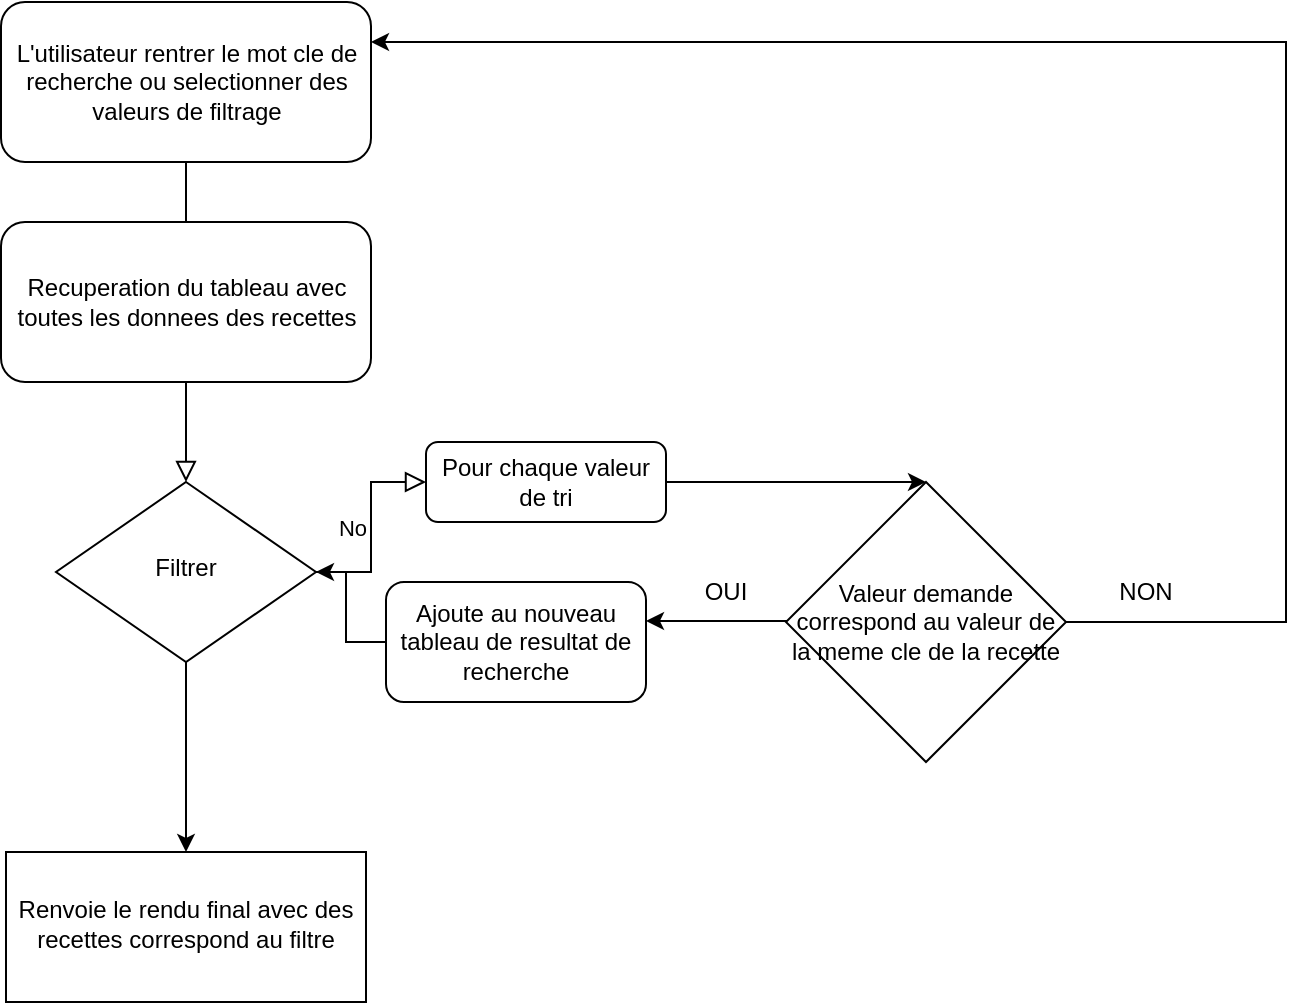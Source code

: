 <mxfile version="17.4.5" type="github">
  <diagram id="C5RBs43oDa-KdzZeNtuy" name="Page-1">
    <mxGraphModel dx="1422" dy="900" grid="1" gridSize="10" guides="1" tooltips="1" connect="1" arrows="1" fold="1" page="1" pageScale="1" pageWidth="827" pageHeight="1169" math="0" shadow="0">
      <root>
        <mxCell id="WIyWlLk6GJQsqaUBKTNV-0" />
        <mxCell id="WIyWlLk6GJQsqaUBKTNV-1" parent="WIyWlLk6GJQsqaUBKTNV-0" />
        <mxCell id="WIyWlLk6GJQsqaUBKTNV-2" value="" style="rounded=0;html=1;jettySize=auto;orthogonalLoop=1;fontSize=11;endArrow=block;endFill=0;endSize=8;strokeWidth=1;shadow=0;labelBackgroundColor=none;edgeStyle=orthogonalEdgeStyle;" parent="WIyWlLk6GJQsqaUBKTNV-1" source="WIyWlLk6GJQsqaUBKTNV-3" target="WIyWlLk6GJQsqaUBKTNV-6" edge="1">
          <mxGeometry relative="1" as="geometry" />
        </mxCell>
        <mxCell id="WIyWlLk6GJQsqaUBKTNV-3" value="L&#39;utilisateur rentrer le mot cle de recherche ou selectionner des valeurs de filtrage" style="rounded=1;whiteSpace=wrap;html=1;fontSize=12;glass=0;strokeWidth=1;shadow=0;" parent="WIyWlLk6GJQsqaUBKTNV-1" vertex="1">
          <mxGeometry x="127.5" y="40" width="185" height="80" as="geometry" />
        </mxCell>
        <mxCell id="WIyWlLk6GJQsqaUBKTNV-5" value="No" style="edgeStyle=orthogonalEdgeStyle;rounded=0;html=1;jettySize=auto;orthogonalLoop=1;fontSize=11;endArrow=block;endFill=0;endSize=8;strokeWidth=1;shadow=0;labelBackgroundColor=none;" parent="WIyWlLk6GJQsqaUBKTNV-1" source="WIyWlLk6GJQsqaUBKTNV-6" target="WIyWlLk6GJQsqaUBKTNV-7" edge="1">
          <mxGeometry y="10" relative="1" as="geometry">
            <mxPoint as="offset" />
          </mxGeometry>
        </mxCell>
        <mxCell id="7TJgOfnVuBEfl6jhdLZH-18" value="" style="edgeStyle=orthogonalEdgeStyle;rounded=0;orthogonalLoop=1;jettySize=auto;html=1;" edge="1" parent="WIyWlLk6GJQsqaUBKTNV-1" source="WIyWlLk6GJQsqaUBKTNV-6" target="7TJgOfnVuBEfl6jhdLZH-17">
          <mxGeometry relative="1" as="geometry" />
        </mxCell>
        <mxCell id="WIyWlLk6GJQsqaUBKTNV-6" value="Filtrer" style="rhombus;whiteSpace=wrap;html=1;shadow=0;fontFamily=Helvetica;fontSize=12;align=center;strokeWidth=1;spacing=6;spacingTop=-4;" parent="WIyWlLk6GJQsqaUBKTNV-1" vertex="1">
          <mxGeometry x="155" y="280" width="130" height="90" as="geometry" />
        </mxCell>
        <mxCell id="7TJgOfnVuBEfl6jhdLZH-3" value="" style="edgeStyle=orthogonalEdgeStyle;rounded=0;orthogonalLoop=1;jettySize=auto;html=1;" edge="1" parent="WIyWlLk6GJQsqaUBKTNV-1" source="WIyWlLk6GJQsqaUBKTNV-7" target="7TJgOfnVuBEfl6jhdLZH-2">
          <mxGeometry relative="1" as="geometry">
            <Array as="points">
              <mxPoint x="560" y="280" />
              <mxPoint x="560" y="280" />
            </Array>
          </mxGeometry>
        </mxCell>
        <mxCell id="WIyWlLk6GJQsqaUBKTNV-7" value="Pour chaque valeur de tri" style="rounded=1;whiteSpace=wrap;html=1;fontSize=12;glass=0;strokeWidth=1;shadow=0;" parent="WIyWlLk6GJQsqaUBKTNV-1" vertex="1">
          <mxGeometry x="340" y="260" width="120" height="40" as="geometry" />
        </mxCell>
        <mxCell id="7TJgOfnVuBEfl6jhdLZH-1" value="Recuperation du tableau avec toutes les donnees des recettes" style="rounded=1;whiteSpace=wrap;html=1;fontSize=12;glass=0;strokeWidth=1;shadow=0;" vertex="1" parent="WIyWlLk6GJQsqaUBKTNV-1">
          <mxGeometry x="127.5" y="150" width="185" height="80" as="geometry" />
        </mxCell>
        <mxCell id="7TJgOfnVuBEfl6jhdLZH-5" value="" style="edgeStyle=orthogonalEdgeStyle;rounded=0;orthogonalLoop=1;jettySize=auto;html=1;" edge="1" parent="WIyWlLk6GJQsqaUBKTNV-1">
          <mxGeometry relative="1" as="geometry">
            <mxPoint x="580" y="349.5" as="sourcePoint" />
            <mxPoint x="450" y="349.5" as="targetPoint" />
            <Array as="points">
              <mxPoint x="570" y="349.5" />
            </Array>
          </mxGeometry>
        </mxCell>
        <mxCell id="7TJgOfnVuBEfl6jhdLZH-13" value="" style="edgeStyle=orthogonalEdgeStyle;rounded=0;orthogonalLoop=1;jettySize=auto;html=1;entryX=1;entryY=0.25;entryDx=0;entryDy=0;" edge="1" parent="WIyWlLk6GJQsqaUBKTNV-1" source="7TJgOfnVuBEfl6jhdLZH-2" target="WIyWlLk6GJQsqaUBKTNV-3">
          <mxGeometry relative="1" as="geometry">
            <mxPoint x="760" y="325" as="targetPoint" />
            <Array as="points">
              <mxPoint x="770" y="350" />
              <mxPoint x="770" y="60" />
            </Array>
          </mxGeometry>
        </mxCell>
        <mxCell id="7TJgOfnVuBEfl6jhdLZH-2" value="Valeur demande correspond au valeur de la meme cle de la recette" style="rhombus;whiteSpace=wrap;html=1;" vertex="1" parent="WIyWlLk6GJQsqaUBKTNV-1">
          <mxGeometry x="520" y="280" width="140" height="140" as="geometry" />
        </mxCell>
        <mxCell id="7TJgOfnVuBEfl6jhdLZH-10" value="OUI" style="text;html=1;strokeColor=none;fillColor=none;align=center;verticalAlign=middle;whiteSpace=wrap;rounded=0;" vertex="1" parent="WIyWlLk6GJQsqaUBKTNV-1">
          <mxGeometry x="460" y="320" width="60" height="30" as="geometry" />
        </mxCell>
        <mxCell id="7TJgOfnVuBEfl6jhdLZH-14" value="NON" style="text;html=1;strokeColor=none;fillColor=none;align=center;verticalAlign=middle;whiteSpace=wrap;rounded=0;" vertex="1" parent="WIyWlLk6GJQsqaUBKTNV-1">
          <mxGeometry x="670" y="320" width="60" height="30" as="geometry" />
        </mxCell>
        <mxCell id="7TJgOfnVuBEfl6jhdLZH-16" value="" style="edgeStyle=orthogonalEdgeStyle;rounded=0;orthogonalLoop=1;jettySize=auto;html=1;" edge="1" parent="WIyWlLk6GJQsqaUBKTNV-1" source="7TJgOfnVuBEfl6jhdLZH-15" target="WIyWlLk6GJQsqaUBKTNV-6">
          <mxGeometry relative="1" as="geometry" />
        </mxCell>
        <mxCell id="7TJgOfnVuBEfl6jhdLZH-15" value="Ajoute au nouveau tableau de resultat de recherche" style="rounded=1;whiteSpace=wrap;html=1;" vertex="1" parent="WIyWlLk6GJQsqaUBKTNV-1">
          <mxGeometry x="320" y="330" width="130" height="60" as="geometry" />
        </mxCell>
        <mxCell id="7TJgOfnVuBEfl6jhdLZH-17" value="Renvoie le rendu final avec des recettes correspond au filtre" style="whiteSpace=wrap;html=1;shadow=0;strokeWidth=1;spacing=6;spacingTop=-4;" vertex="1" parent="WIyWlLk6GJQsqaUBKTNV-1">
          <mxGeometry x="130" y="465" width="180" height="75" as="geometry" />
        </mxCell>
      </root>
    </mxGraphModel>
  </diagram>
</mxfile>
